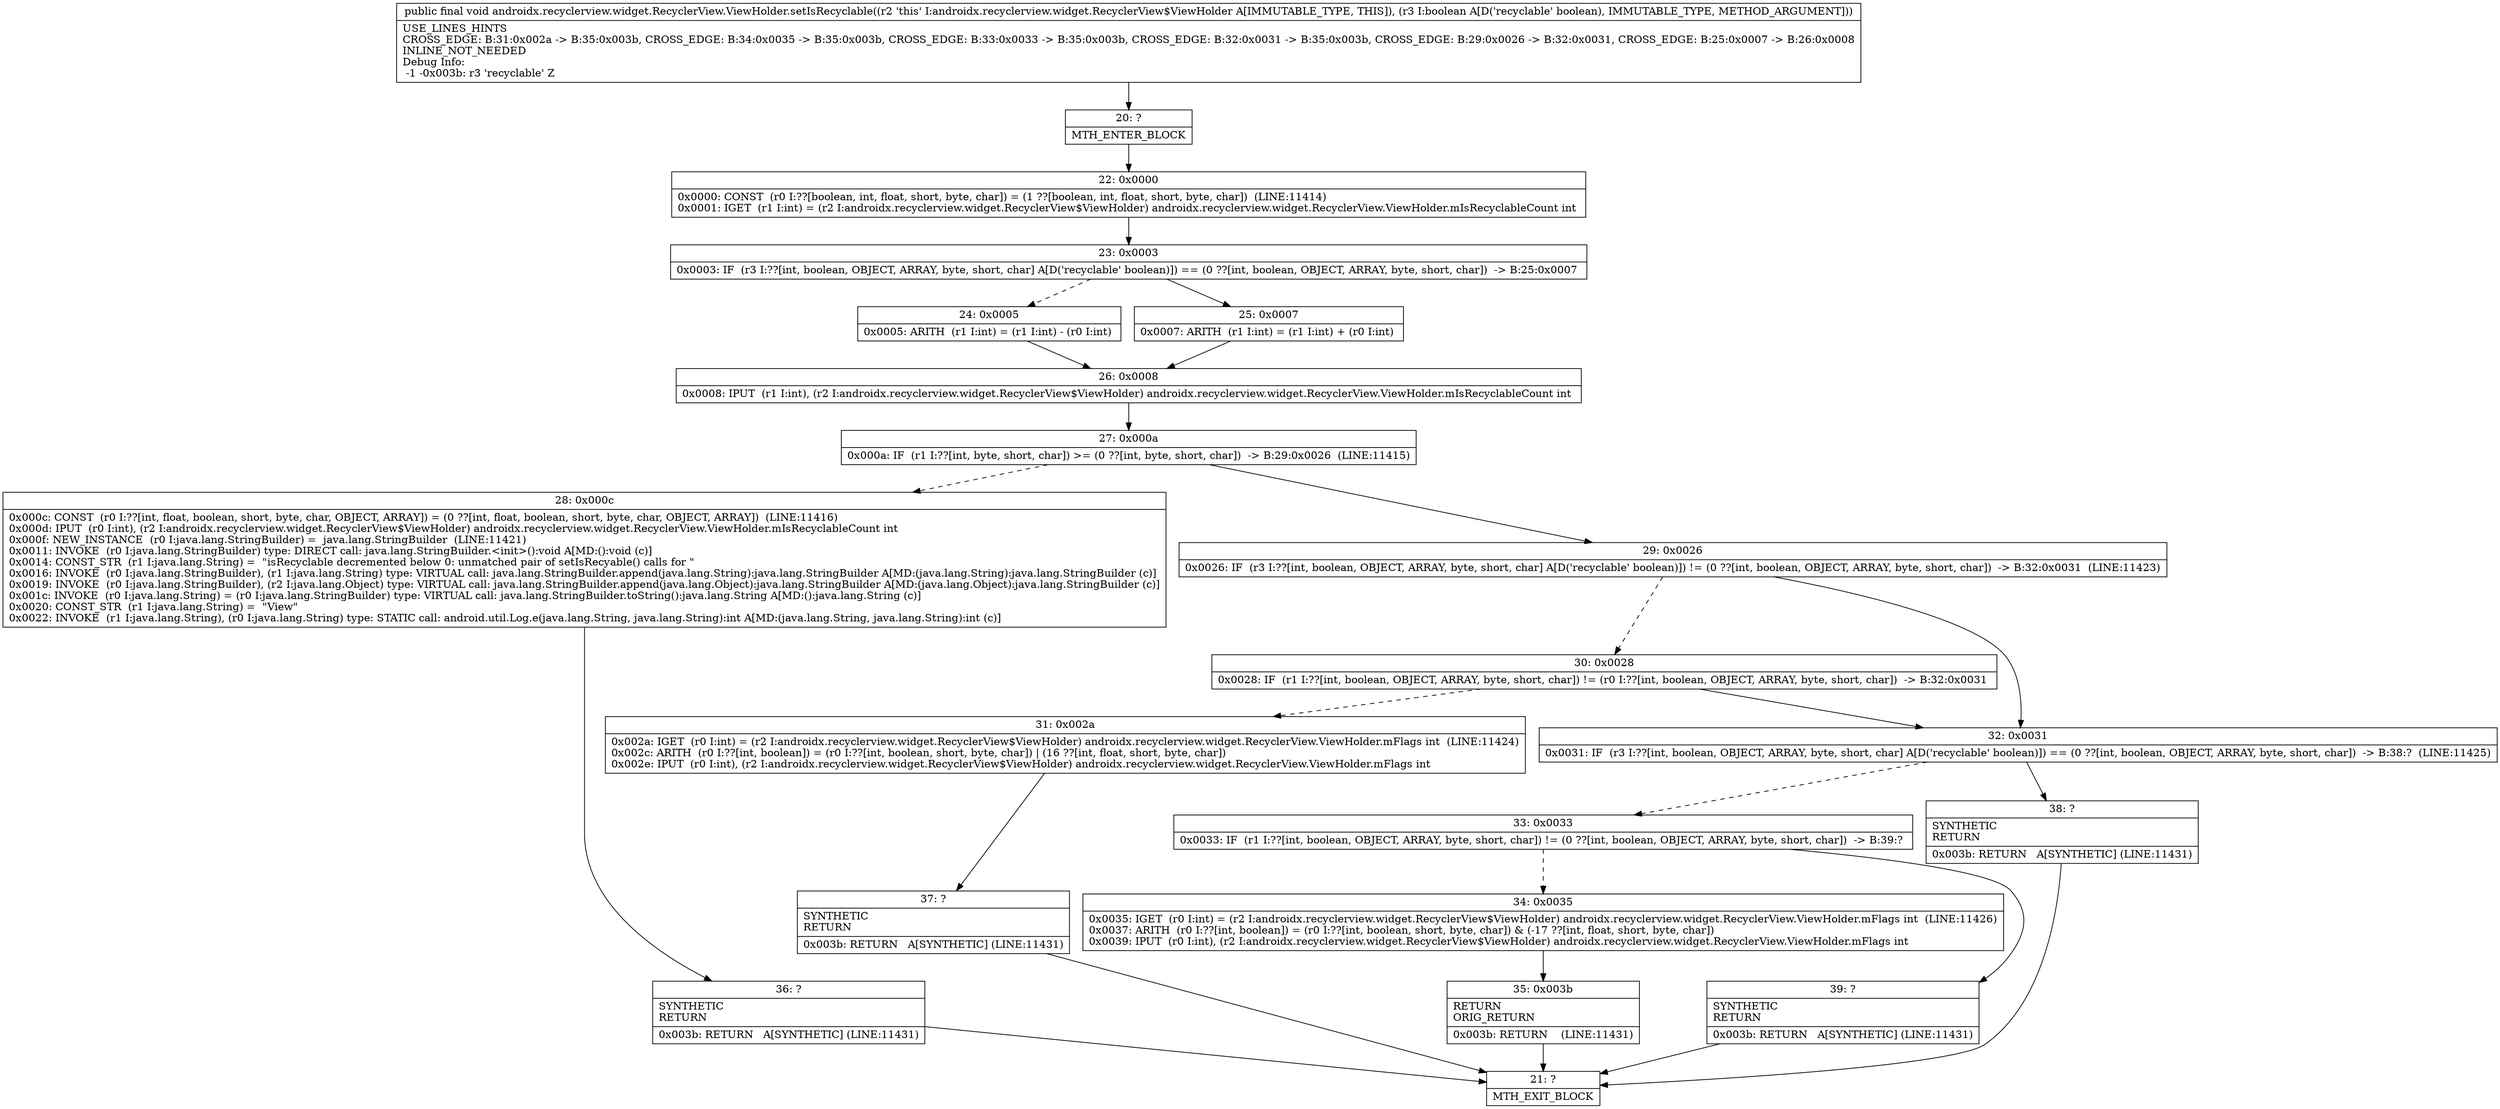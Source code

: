digraph "CFG forandroidx.recyclerview.widget.RecyclerView.ViewHolder.setIsRecyclable(Z)V" {
Node_20 [shape=record,label="{20\:\ ?|MTH_ENTER_BLOCK\l}"];
Node_22 [shape=record,label="{22\:\ 0x0000|0x0000: CONST  (r0 I:??[boolean, int, float, short, byte, char]) = (1 ??[boolean, int, float, short, byte, char])  (LINE:11414)\l0x0001: IGET  (r1 I:int) = (r2 I:androidx.recyclerview.widget.RecyclerView$ViewHolder) androidx.recyclerview.widget.RecyclerView.ViewHolder.mIsRecyclableCount int \l}"];
Node_23 [shape=record,label="{23\:\ 0x0003|0x0003: IF  (r3 I:??[int, boolean, OBJECT, ARRAY, byte, short, char] A[D('recyclable' boolean)]) == (0 ??[int, boolean, OBJECT, ARRAY, byte, short, char])  \-\> B:25:0x0007 \l}"];
Node_24 [shape=record,label="{24\:\ 0x0005|0x0005: ARITH  (r1 I:int) = (r1 I:int) \- (r0 I:int) \l}"];
Node_26 [shape=record,label="{26\:\ 0x0008|0x0008: IPUT  (r1 I:int), (r2 I:androidx.recyclerview.widget.RecyclerView$ViewHolder) androidx.recyclerview.widget.RecyclerView.ViewHolder.mIsRecyclableCount int \l}"];
Node_27 [shape=record,label="{27\:\ 0x000a|0x000a: IF  (r1 I:??[int, byte, short, char]) \>= (0 ??[int, byte, short, char])  \-\> B:29:0x0026  (LINE:11415)\l}"];
Node_28 [shape=record,label="{28\:\ 0x000c|0x000c: CONST  (r0 I:??[int, float, boolean, short, byte, char, OBJECT, ARRAY]) = (0 ??[int, float, boolean, short, byte, char, OBJECT, ARRAY])  (LINE:11416)\l0x000d: IPUT  (r0 I:int), (r2 I:androidx.recyclerview.widget.RecyclerView$ViewHolder) androidx.recyclerview.widget.RecyclerView.ViewHolder.mIsRecyclableCount int \l0x000f: NEW_INSTANCE  (r0 I:java.lang.StringBuilder) =  java.lang.StringBuilder  (LINE:11421)\l0x0011: INVOKE  (r0 I:java.lang.StringBuilder) type: DIRECT call: java.lang.StringBuilder.\<init\>():void A[MD:():void (c)]\l0x0014: CONST_STR  (r1 I:java.lang.String) =  \"isRecyclable decremented below 0: unmatched pair of setIsRecyable() calls for \" \l0x0016: INVOKE  (r0 I:java.lang.StringBuilder), (r1 I:java.lang.String) type: VIRTUAL call: java.lang.StringBuilder.append(java.lang.String):java.lang.StringBuilder A[MD:(java.lang.String):java.lang.StringBuilder (c)]\l0x0019: INVOKE  (r0 I:java.lang.StringBuilder), (r2 I:java.lang.Object) type: VIRTUAL call: java.lang.StringBuilder.append(java.lang.Object):java.lang.StringBuilder A[MD:(java.lang.Object):java.lang.StringBuilder (c)]\l0x001c: INVOKE  (r0 I:java.lang.String) = (r0 I:java.lang.StringBuilder) type: VIRTUAL call: java.lang.StringBuilder.toString():java.lang.String A[MD:():java.lang.String (c)]\l0x0020: CONST_STR  (r1 I:java.lang.String) =  \"View\" \l0x0022: INVOKE  (r1 I:java.lang.String), (r0 I:java.lang.String) type: STATIC call: android.util.Log.e(java.lang.String, java.lang.String):int A[MD:(java.lang.String, java.lang.String):int (c)]\l}"];
Node_36 [shape=record,label="{36\:\ ?|SYNTHETIC\lRETURN\l|0x003b: RETURN   A[SYNTHETIC] (LINE:11431)\l}"];
Node_21 [shape=record,label="{21\:\ ?|MTH_EXIT_BLOCK\l}"];
Node_29 [shape=record,label="{29\:\ 0x0026|0x0026: IF  (r3 I:??[int, boolean, OBJECT, ARRAY, byte, short, char] A[D('recyclable' boolean)]) != (0 ??[int, boolean, OBJECT, ARRAY, byte, short, char])  \-\> B:32:0x0031  (LINE:11423)\l}"];
Node_30 [shape=record,label="{30\:\ 0x0028|0x0028: IF  (r1 I:??[int, boolean, OBJECT, ARRAY, byte, short, char]) != (r0 I:??[int, boolean, OBJECT, ARRAY, byte, short, char])  \-\> B:32:0x0031 \l}"];
Node_31 [shape=record,label="{31\:\ 0x002a|0x002a: IGET  (r0 I:int) = (r2 I:androidx.recyclerview.widget.RecyclerView$ViewHolder) androidx.recyclerview.widget.RecyclerView.ViewHolder.mFlags int  (LINE:11424)\l0x002c: ARITH  (r0 I:??[int, boolean]) = (r0 I:??[int, boolean, short, byte, char]) \| (16 ??[int, float, short, byte, char]) \l0x002e: IPUT  (r0 I:int), (r2 I:androidx.recyclerview.widget.RecyclerView$ViewHolder) androidx.recyclerview.widget.RecyclerView.ViewHolder.mFlags int \l}"];
Node_37 [shape=record,label="{37\:\ ?|SYNTHETIC\lRETURN\l|0x003b: RETURN   A[SYNTHETIC] (LINE:11431)\l}"];
Node_32 [shape=record,label="{32\:\ 0x0031|0x0031: IF  (r3 I:??[int, boolean, OBJECT, ARRAY, byte, short, char] A[D('recyclable' boolean)]) == (0 ??[int, boolean, OBJECT, ARRAY, byte, short, char])  \-\> B:38:?  (LINE:11425)\l}"];
Node_33 [shape=record,label="{33\:\ 0x0033|0x0033: IF  (r1 I:??[int, boolean, OBJECT, ARRAY, byte, short, char]) != (0 ??[int, boolean, OBJECT, ARRAY, byte, short, char])  \-\> B:39:? \l}"];
Node_34 [shape=record,label="{34\:\ 0x0035|0x0035: IGET  (r0 I:int) = (r2 I:androidx.recyclerview.widget.RecyclerView$ViewHolder) androidx.recyclerview.widget.RecyclerView.ViewHolder.mFlags int  (LINE:11426)\l0x0037: ARITH  (r0 I:??[int, boolean]) = (r0 I:??[int, boolean, short, byte, char]) & (\-17 ??[int, float, short, byte, char]) \l0x0039: IPUT  (r0 I:int), (r2 I:androidx.recyclerview.widget.RecyclerView$ViewHolder) androidx.recyclerview.widget.RecyclerView.ViewHolder.mFlags int \l}"];
Node_35 [shape=record,label="{35\:\ 0x003b|RETURN\lORIG_RETURN\l|0x003b: RETURN    (LINE:11431)\l}"];
Node_39 [shape=record,label="{39\:\ ?|SYNTHETIC\lRETURN\l|0x003b: RETURN   A[SYNTHETIC] (LINE:11431)\l}"];
Node_38 [shape=record,label="{38\:\ ?|SYNTHETIC\lRETURN\l|0x003b: RETURN   A[SYNTHETIC] (LINE:11431)\l}"];
Node_25 [shape=record,label="{25\:\ 0x0007|0x0007: ARITH  (r1 I:int) = (r1 I:int) + (r0 I:int) \l}"];
MethodNode[shape=record,label="{public final void androidx.recyclerview.widget.RecyclerView.ViewHolder.setIsRecyclable((r2 'this' I:androidx.recyclerview.widget.RecyclerView$ViewHolder A[IMMUTABLE_TYPE, THIS]), (r3 I:boolean A[D('recyclable' boolean), IMMUTABLE_TYPE, METHOD_ARGUMENT]))  | USE_LINES_HINTS\lCROSS_EDGE: B:31:0x002a \-\> B:35:0x003b, CROSS_EDGE: B:34:0x0035 \-\> B:35:0x003b, CROSS_EDGE: B:33:0x0033 \-\> B:35:0x003b, CROSS_EDGE: B:32:0x0031 \-\> B:35:0x003b, CROSS_EDGE: B:29:0x0026 \-\> B:32:0x0031, CROSS_EDGE: B:25:0x0007 \-\> B:26:0x0008\lINLINE_NOT_NEEDED\lDebug Info:\l  \-1 \-0x003b: r3 'recyclable' Z\l}"];
MethodNode -> Node_20;Node_20 -> Node_22;
Node_22 -> Node_23;
Node_23 -> Node_24[style=dashed];
Node_23 -> Node_25;
Node_24 -> Node_26;
Node_26 -> Node_27;
Node_27 -> Node_28[style=dashed];
Node_27 -> Node_29;
Node_28 -> Node_36;
Node_36 -> Node_21;
Node_29 -> Node_30[style=dashed];
Node_29 -> Node_32;
Node_30 -> Node_31[style=dashed];
Node_30 -> Node_32;
Node_31 -> Node_37;
Node_37 -> Node_21;
Node_32 -> Node_33[style=dashed];
Node_32 -> Node_38;
Node_33 -> Node_34[style=dashed];
Node_33 -> Node_39;
Node_34 -> Node_35;
Node_35 -> Node_21;
Node_39 -> Node_21;
Node_38 -> Node_21;
Node_25 -> Node_26;
}

